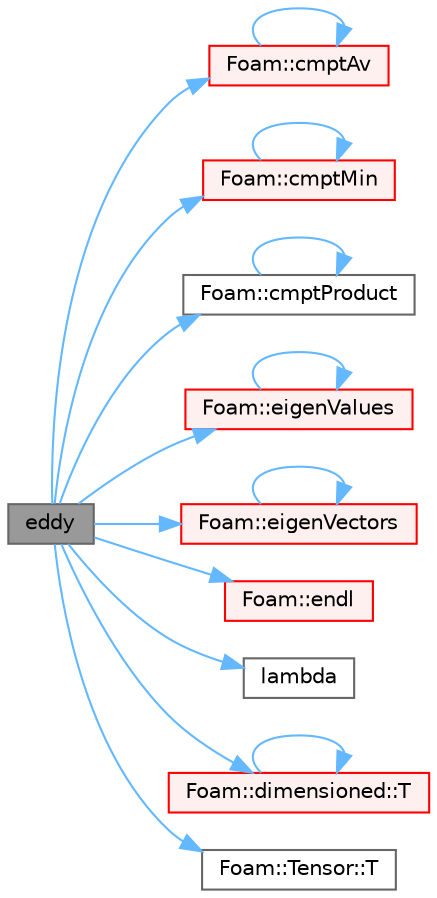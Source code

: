 digraph "eddy"
{
 // LATEX_PDF_SIZE
  bgcolor="transparent";
  edge [fontname=Helvetica,fontsize=10,labelfontname=Helvetica,labelfontsize=10];
  node [fontname=Helvetica,fontsize=10,shape=box,height=0.2,width=0.4];
  rankdir="LR";
  Node1 [id="Node000001",label="eddy",height=0.2,width=0.4,color="gray40", fillcolor="grey60", style="filled", fontcolor="black",tooltip=" "];
  Node1 -> Node2 [id="edge1_Node000001_Node000002",color="steelblue1",style="solid",tooltip=" "];
  Node2 [id="Node000002",label="Foam::cmptAv",height=0.2,width=0.4,color="red", fillcolor="#FFF0F0", style="filled",URL="$namespaceFoam.html#a8767aaa15ee058eed0ece9a5e0faa679",tooltip=" "];
  Node2 -> Node2 [id="edge2_Node000002_Node000002",color="steelblue1",style="solid",tooltip=" "];
  Node1 -> Node6 [id="edge3_Node000001_Node000006",color="steelblue1",style="solid",tooltip=" "];
  Node6 [id="Node000006",label="Foam::cmptMin",height=0.2,width=0.4,color="red", fillcolor="#FFF0F0", style="filled",URL="$namespaceFoam.html#a4b2a4d10cca98cdf1b0f9667b5d8d556",tooltip=" "];
  Node6 -> Node6 [id="edge4_Node000006_Node000006",color="steelblue1",style="solid",tooltip=" "];
  Node1 -> Node8 [id="edge5_Node000001_Node000008",color="steelblue1",style="solid",tooltip=" "];
  Node8 [id="Node000008",label="Foam::cmptProduct",height=0.2,width=0.4,color="grey40", fillcolor="white", style="filled",URL="$namespaceFoam.html#a5be2ed39c105060562a1b94b0e24585b",tooltip=" "];
  Node8 -> Node8 [id="edge6_Node000008_Node000008",color="steelblue1",style="solid",tooltip=" "];
  Node1 -> Node9 [id="edge7_Node000001_Node000009",color="steelblue1",style="solid",tooltip=" "];
  Node9 [id="Node000009",label="Foam::eigenValues",height=0.2,width=0.4,color="red", fillcolor="#FFF0F0", style="filled",URL="$namespaceFoam.html#a357206ae080055c785ed89dfac4eb6e2",tooltip=" "];
  Node9 -> Node9 [id="edge8_Node000009_Node000009",color="steelblue1",style="solid",tooltip=" "];
  Node1 -> Node13 [id="edge9_Node000001_Node000013",color="steelblue1",style="solid",tooltip=" "];
  Node13 [id="Node000013",label="Foam::eigenVectors",height=0.2,width=0.4,color="red", fillcolor="#FFF0F0", style="filled",URL="$namespaceFoam.html#a209277454090501594bd8ba4809ce6bf",tooltip=" "];
  Node13 -> Node13 [id="edge10_Node000013_Node000013",color="steelblue1",style="solid",tooltip=" "];
  Node1 -> Node14 [id="edge11_Node000001_Node000014",color="steelblue1",style="solid",tooltip=" "];
  Node14 [id="Node000014",label="Foam::endl",height=0.2,width=0.4,color="red", fillcolor="#FFF0F0", style="filled",URL="$namespaceFoam.html#a7d5eca45a323264dc5fe811500ebda47",tooltip=" "];
  Node1 -> Node18 [id="edge12_Node000001_Node000018",color="steelblue1",style="solid",tooltip=" "];
  Node18 [id="Node000018",label="lambda",height=0.2,width=0.4,color="grey40", fillcolor="white", style="filled",URL="$solvers_2incompressible_2adjointShapeOptimizationFoam_2createFields_8H.html#a9fc1d5833978dab511347cfb4c4de101",tooltip=" "];
  Node1 -> Node19 [id="edge13_Node000001_Node000019",color="steelblue1",style="solid",tooltip=" "];
  Node19 [id="Node000019",label="Foam::dimensioned::T",height=0.2,width=0.4,color="red", fillcolor="#FFF0F0", style="filled",URL="$classFoam_1_1dimensioned.html#afb75c56abd1c299c1b8c6101ba920502",tooltip=" "];
  Node19 -> Node19 [id="edge14_Node000019_Node000019",color="steelblue1",style="solid",tooltip=" "];
  Node1 -> Node20 [id="edge15_Node000001_Node000020",color="steelblue1",style="solid",tooltip=" "];
  Node20 [id="Node000020",label="Foam::Tensor::T",height=0.2,width=0.4,color="grey40", fillcolor="white", style="filled",URL="$classFoam_1_1Tensor.html#a12920d6e112e0fa9c723bc489c9d067b",tooltip=" "];
}
